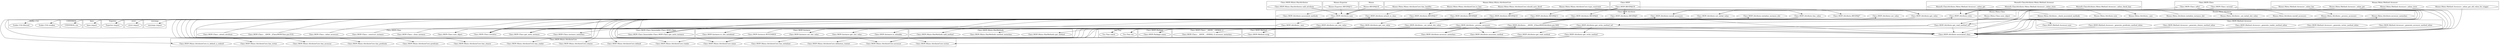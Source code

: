 digraph {
graph [overlap=false]
subgraph cluster_warnings {
	label="warnings";
	"warnings::import";
}
subgraph cluster_Moose_Exporter {
	label="Moose::Exporter";
	"Moose::Exporter::BEGIN@11";
}
subgraph cluster_Class_MOP_Mixin_HasMethods {
	label="Class::MOP::Mixin::HasMethods";
	"Class::MOP::Mixin::HasMethods::add_method";
	"Class::MOP::Mixin::HasMethods::method_metaclass";
	"Class::MOP::Mixin::HasMethods::get_method";
}
subgraph cluster_Moose {
	label="Moose";
	"Moose::BEGIN@18";
}
subgraph cluster_MooseX_ClassAttribute_Meta_Method_Accessor {
	label="MooseX::ClassAttribute::Meta::Method::Accessor";
	"MooseX::ClassAttribute::Meta::Method::Accessor::_inline_store";
	"MooseX::ClassAttribute::Meta::Method::Accessor::_inline_get";
	"MooseX::ClassAttribute::Meta::Method::Accessor::_inline_check_lazy";
}
subgraph cluster_Moose_Meta_Mixin_AttributeCore {
	label="Moose::Meta::Mixin::AttributeCore";
	"Moose::Meta::Mixin::AttributeCore::type_constraint";
	"Moose::Meta::Mixin::AttributeCore::should_auto_deref";
	"Moose::Meta::Mixin::AttributeCore::is_lazy";
	"Moose::Meta::Mixin::AttributeCore::has_handles";
}
subgraph cluster_Try_Tiny {
	label="Try::Tiny";
	"Try::Tiny::catch";
	"Try::Tiny::try";
}
subgraph cluster_Scalar_Util {
	label="Scalar::Util";
	"Scalar::Util::blessed";
	"Scalar::Util::weaken";
}
subgraph cluster_UNIVERSAL {
	label="UNIVERSAL";
	"UNIVERSAL::isa";
}
subgraph cluster_Moose_Meta_Class {
	label="Moose::Meta::Class";
	"Moose::Meta::Class::new_object";
}
subgraph cluster_Class_MOP_Method_Accessor {
	label="Class::MOP::Method::Accessor";
	"Class::MOP::Method::Accessor::_generate_accessor_method_inline";
	"Class::MOP::Method::Accessor::_generate_writer_method_inline";
	"Class::MOP::Method::Accessor::_generate_reader_method_inline";
	"Class::MOP::Method::Accessor::_generate_clearer_method_inline";
	"Class::MOP::Method::Accessor::new";
	"Class::MOP::Method::Accessor::_generate_predicate_method_inline";
}
subgraph cluster_base {
	label="base";
	"base::import";
}
subgraph cluster_strict {
	label="strict";
	"strict::import";
}
subgraph cluster_Class_MOP_Class {
	label="Class::MOP::Class";
	"Class::MOP::Class::_attach_attribute";
	"Class::MOP::Class::initialize";
	"Class::MOP::Class::_clone_instance";
	"Class::MOP::Class::instance_metaclass";
	"Class::MOP::Class::_construct_instance";
	"Class::MOP::Class::__ANON__[Class/MOP/Class.pm:515]";
	"Class::MOP::Class::get_meta_instance";
	"Class::MOP::Class::_inline_accessors";
	"Class::MOP::Class::new_object";
}
subgraph cluster_Class_MOP_Instance {
	label="Class::MOP::Instance";
	"Class::MOP::Instance::BUILDARGS";
	"Class::MOP::Instance::get_slot_value";
	"Class::MOP::Instance::set_slot_value";
	"Class::MOP::Instance::is_slot_initialized";
	"Class::MOP::Instance::is_inlinable";
}
subgraph cluster_Class_MOP {
	label="Class::MOP";
	"Class::MOP::BEGIN@19";
}
subgraph cluster_Exporter {
	label="Exporter";
	"Exporter::import";
}
subgraph cluster_Class_MOP_Class_Immutable_Class_MOP_Class {
	label="Class::MOP::Class::Immutable::Class::MOP::Class";
	"Class::MOP::Class::Immutable::Class::MOP::Class::get_meta_instance";
}
subgraph cluster_Class_MOP_Attribute {
	label="Class::MOP::Attribute";
	"Class::MOP::Attribute::attach_to_class";
	"Class::MOP::Attribute::BEGIN@5";
	"Class::MOP::Attribute::associated_methods";
	"Class::MOP::Attribute::_new";
	"Class::MOP::Attribute::associate_method";
	"Class::MOP::Attribute::has_value";
	"Class::MOP::Attribute::set_initial_value";
	"Class::MOP::Attribute::get_value";
	"Class::MOP::Attribute::BEGIN@17";
	"Class::MOP::Attribute::BEGIN@10";
	"Class::MOP::Attribute::__ANON__[Class/MOP/Attribute.pm:340]";
	"Class::MOP::Attribute::slots";
	"Class::MOP::Attribute::new";
	"Class::MOP::Attribute::set_value";
	"Class::MOP::Attribute::BEGIN@4";
	"Class::MOP::Attribute::associated_class";
	"Class::MOP::Attribute::get_write_method";
	"Class::MOP::Attribute::BEGIN@11";
	"Class::MOP::Attribute::BEGIN@7";
	"Class::MOP::Attribute::set_raw_value";
	"Class::MOP::Attribute::accessor_metaclass";
	"Class::MOP::Attribute::install_accessors";
	"Class::MOP::Attribute::_set_initial_slot_value";
	"Class::MOP::Attribute::get_read_method_ref";
	"Class::MOP::Attribute::get_raw_value";
	"Class::MOP::Attribute::_process_accessors";
	"Class::MOP::Attribute::BEGIN@9";
	"Class::MOP::Attribute::get_write_method_ref";
	"Class::MOP::Attribute::initialize_instance_slot";
	"Class::MOP::Attribute::get_read_method";
}
subgraph cluster_Class_MOP_Class_ {
	label="Class::MOP::Class:";
	"Class::MOP::Class:::after";
	"Class::MOP::Class:::around";
}
subgraph cluster_Class_MOP_Package {
	label="Class::MOP::Package";
	"Class::MOP::Package::name";
}
subgraph cluster_Class_MOP_Class___ANON___SERIAL_2 {
	label="Class::MOP::Class::__ANON__::SERIAL::2";
	"Class::MOP::Class::__ANON__::SERIAL::2::accessor_metaclass";
}
subgraph cluster_Moose_Meta_Attribute {
	label="Moose::Meta::Attribute";
	"Moose::Meta::Attribute::accessor_metaclass";
	"Moose::Meta::Attribute::initialize_instance_slot";
	"Moose::Meta::Attribute::_new";
	"Moose::Meta::Attribute::_set_initial_slot_value";
	"Moose::Meta::Attribute::new";
	"Moose::Meta::Attribute::_process_accessors";
	"Moose::Meta::Attribute::_check_associated_methods";
	"Moose::Meta::Attribute::install_accessors";
}
subgraph cluster_Class_MOP_Mixin_AttributeCore {
	label="Class::MOP::Mixin::AttributeCore";
	"Class::MOP::Mixin::AttributeCore::definition_context";
	"Class::MOP::Mixin::AttributeCore::has_writer";
	"Class::MOP::Mixin::AttributeCore::predicate";
	"Class::MOP::Mixin::AttributeCore::reader";
	"Class::MOP::Mixin::AttributeCore::accessor";
	"Class::MOP::Mixin::AttributeCore::default";
	"Class::MOP::Mixin::AttributeCore::has_initializer";
	"Class::MOP::Mixin::AttributeCore::has_clearer";
	"Class::MOP::Mixin::AttributeCore::has_accessor";
	"Class::MOP::Mixin::AttributeCore::has_predicate";
	"Class::MOP::Mixin::AttributeCore::writer";
	"Class::MOP::Mixin::AttributeCore::clearer";
	"Class::MOP::Mixin::AttributeCore::name";
	"Class::MOP::Mixin::AttributeCore::has_reader";
	"Class::MOP::Mixin::AttributeCore::is_default_a_coderef";
}
subgraph cluster_Class_MOP_Mixin_HasAttributes {
	label="Class::MOP::Mixin::HasAttributes";
	"Class::MOP::Mixin::HasAttributes::add_attribute";
}
subgraph cluster_Moose_Meta_Method_Accessor {
	label="Moose::Meta::Method::Accessor";
	"Moose::Meta::Method::Accessor::_inline_has";
	"Moose::Meta::Method::Accessor::_inline_get";
	"Moose::Meta::Method::Accessor::_inline_store";
	"Moose::Meta::Method::Accessor::_inline_get_old_value_for_trigger";
}
subgraph cluster_Class_MOP_Method {
	label="Class::MOP::Method";
	"Class::MOP::Method::wrap";
}
"Class::MOP::Attribute::install_accessors" -> "Class::MOP::Mixin::AttributeCore::predicate";
"Class::MOP::Attribute::new" -> "Class::MOP::Attribute::_new";
"Moose::Meta::Mixin::AttributeCore::has_handles" -> "Class::MOP::Attribute::has_value";
"Class::MOP::Attribute::_process_accessors" -> "Class::MOP::Instance::is_inlinable";
"Class::MOP::BEGIN@19" -> "Class::MOP::Attribute::BEGIN@10";
"Class::MOP::Attribute::_process_accessors" -> "Try::Tiny::try";
"Class::MOP::Class::_clone_instance" -> "Class::MOP::Attribute::set_value";
"Class::MOP::BEGIN@19" -> "Class::MOP::Attribute::BEGIN@11";
"Class::MOP::Attribute::_process_accessors" -> "Class::MOP::Method::wrap";
"Class::MOP::Attribute::get_write_method_ref" -> "Class::MOP::Method::wrap";
"Class::MOP::Attribute::install_accessors" -> "Class::MOP::Mixin::AttributeCore::has_predicate";
"Class::MOP::Attribute::BEGIN@10" -> "Exporter::import";
"Class::MOP::Attribute::BEGIN@11" -> "Exporter::import";
"Class::MOP::Attribute::BEGIN@9" -> "Exporter::import";
"Class::MOP::Attribute::_process_accessors" -> "Class::MOP::Class::instance_metaclass";
"Class::MOP::Attribute::install_accessors" -> "Moose::Meta::Attribute::_process_accessors";
"Class::MOP::Attribute::__ANON__[Class/MOP/Attribute.pm:340]" -> "Moose::Meta::Attribute::accessor_metaclass";
"Class::MOP::BEGIN@19" -> "Class::MOP::Attribute::BEGIN@7";
"Class::MOP::Attribute::get_read_method_ref" -> "Class::MOP::Mixin::HasMethods::get_method";
"Class::MOP::Attribute::install_accessors" -> "Class::MOP::Mixin::AttributeCore::has_clearer";
"Class::MOP::Attribute::install_accessors" -> "Class::MOP::Attribute::_process_accessors";
"Moose::Meta::Attribute::_process_accessors" -> "Class::MOP::Attribute::_process_accessors";
"Class::MOP::Attribute::get_write_method_ref" -> "Class::MOP::Mixin::HasMethods::method_metaclass";
"Class::MOP::Attribute::__ANON__[Class/MOP/Attribute.pm:340]" -> "Class::MOP::Class::__ANON__::SERIAL::2::accessor_metaclass";
"Class::MOP::Attribute::_process_accessors" -> "Class::MOP::Attribute::associate_method";
"Class::MOP::Class:::after" -> "Class::MOP::Attribute::associate_method";
"Class::MOP::Attribute::set_raw_value" -> "Class::MOP::Instance::set_slot_value";
"Class::MOP::Attribute::_set_initial_slot_value" -> "Class::MOP::Instance::set_slot_value";
"Class::MOP::Attribute::attach_to_class" -> "Scalar::Util::blessed";
"Class::MOP::Attribute::new" -> "Class::MOP::Mixin::AttributeCore::is_default_a_coderef";
"Class::MOP::Attribute::_process_accessors" -> "Class::MOP::Mixin::AttributeCore::definition_context";
"Class::MOP::Attribute::get_raw_value" -> "Class::MOP::Instance::get_slot_value";
"Class::MOP::Attribute::install_accessors" -> "Class::MOP::Mixin::AttributeCore::writer";
"Class::MOP::Attribute::get_write_method" -> "Class::MOP::Mixin::AttributeCore::writer";
"MooseX::ClassAttribute::Meta::Method::Accessor::_inline_get" -> "Class::MOP::Attribute::slots";
"MooseX::ClassAttribute::Meta::Method::Accessor::_inline_store" -> "Class::MOP::Attribute::slots";
"Moose::Meta::Method::Accessor::_inline_has" -> "Class::MOP::Attribute::slots";
"Class::MOP::Instance::BUILDARGS" -> "Class::MOP::Attribute::slots";
"Moose::Meta::Method::Accessor::_inline_get" -> "Class::MOP::Attribute::slots";
"Moose::Meta::Method::Accessor::_inline_store" -> "Class::MOP::Attribute::slots";
"Try::Tiny::try" -> "Class::MOP::Attribute::__ANON__[Class/MOP/Attribute.pm:340]";
"Class::MOP::BEGIN@19" -> "Class::MOP::Attribute::BEGIN@4";
"Class::MOP::Attribute::install_accessors" -> "Class::MOP::Mixin::AttributeCore::reader";
"Class::MOP::Attribute::get_read_method" -> "Class::MOP::Mixin::AttributeCore::reader";
"Class::MOP::Attribute::set_value" -> "Class::MOP::Attribute::set_raw_value";
"Class::MOP::Attribute::initialize_instance_slot" -> "Class::MOP::Mixin::AttributeCore::default";
"Class::MOP::Attribute::initialize_instance_slot" -> "Class::MOP::Attribute::_set_initial_slot_value";
"Class::MOP::Attribute::new" -> "Moose::Meta::Attribute::_new";
"Class::MOP::Attribute::get_value" -> "Class::MOP::Attribute::get_raw_value";
"Class::MOP::Class::_construct_instance" -> "Class::MOP::Attribute::initialize_instance_slot";
"Class::MOP::Attribute::_process_accessors" -> "Try::Tiny::catch";
"Class::MOP::Attribute::attach_to_class" -> "Scalar::Util::weaken";
"Class::MOP::Attribute::get_write_method_ref" -> "Class::MOP::Attribute::get_write_method";
"Class::MOP::Attribute::install_accessors" -> "Class::MOP::Mixin::AttributeCore::has_writer";
"Class::MOP::Class:::after" -> "Class::MOP::Attribute::get_write_method_ref";
"Class::MOP::Attribute::_set_initial_slot_value" -> "Class::MOP::Mixin::AttributeCore::has_initializer";
"Class::MOP::Attribute::BEGIN@17" -> "base::import";
"Class::MOP::Attribute::install_accessors" -> "Class::MOP::Mixin::AttributeCore::has_accessor";
"Class::MOP::Attribute::attach_to_class" -> "UNIVERSAL::isa";
"Class::MOP::BEGIN@19" -> "Class::MOP::Attribute::BEGIN@17";
"Moose::Meta::Method::Accessor::_inline_has" -> "Class::MOP::Attribute::associated_class";
"MooseX::ClassAttribute::Meta::Method::Accessor::_inline_check_lazy" -> "Class::MOP::Attribute::associated_class";
"Class::MOP::Class:::after" -> "Class::MOP::Attribute::associated_class";
"Class::MOP::Method::Accessor::_generate_clearer_method_inline" -> "Class::MOP::Attribute::associated_class";
"Moose::Meta::Attribute::_process_accessors" -> "Class::MOP::Attribute::associated_class";
"MooseX::ClassAttribute::Meta::Method::Accessor::_inline_store" -> "Class::MOP::Attribute::associated_class";
"Class::MOP::Attribute::__ANON__[Class/MOP/Attribute.pm:340]" -> "Class::MOP::Attribute::associated_class";
"Moose::Meta::Method::Accessor::_inline_store" -> "Class::MOP::Attribute::associated_class";
"MooseX::ClassAttribute::Meta::Method::Accessor::_inline_get" -> "Class::MOP::Attribute::associated_class";
"Class::MOP::Method::Accessor::_generate_accessor_method_inline" -> "Class::MOP::Attribute::associated_class";
"Class::MOP::Method::Accessor::_generate_writer_method_inline" -> "Class::MOP::Attribute::associated_class";
"Class::MOP::Attribute::install_accessors" -> "Class::MOP::Attribute::associated_class";
"Class::MOP::Attribute::get_read_method_ref" -> "Class::MOP::Attribute::associated_class";
"Class::MOP::Attribute::_process_accessors" -> "Class::MOP::Attribute::associated_class";
"Moose::Meta::Method::Accessor::_inline_get" -> "Class::MOP::Attribute::associated_class";
"Class::MOP::Attribute::get_write_method_ref" -> "Class::MOP::Attribute::associated_class";
"Class::MOP::Method::Accessor::_generate_reader_method_inline" -> "Class::MOP::Attribute::associated_class";
"Class::MOP::Class:::around" -> "Class::MOP::Attribute::associated_class";
"Moose::Meta::Method::Accessor::_inline_get_old_value_for_trigger" -> "Class::MOP::Attribute::associated_class";
"Class::MOP::Method::Accessor::_generate_predicate_method_inline" -> "Class::MOP::Attribute::associated_class";
"Class::MOP::Attribute::install_accessors" -> "Class::MOP::Mixin::AttributeCore::has_reader";
"Class::MOP::Attribute::set_initial_value" -> "Class::MOP::Class::Immutable::Class::MOP::Class::get_meta_instance";
"Class::MOP::Attribute::set_raw_value" -> "Class::MOP::Class::Immutable::Class::MOP::Class::get_meta_instance";
"Class::MOP::Attribute::has_value" -> "Class::MOP::Class::Immutable::Class::MOP::Class::get_meta_instance";
"Class::MOP::Attribute::get_raw_value" -> "Class::MOP::Class::Immutable::Class::MOP::Class::get_meta_instance";
"Class::MOP::Attribute::_process_accessors" -> "Class::MOP::Attribute::accessor_metaclass";
"Class::MOP::Attribute::__ANON__[Class/MOP/Attribute.pm:340]" -> "Class::MOP::Attribute::accessor_metaclass";
"Class::MOP::Attribute::BEGIN@5" -> "warnings::import";
"Class::MOP::Attribute::install_accessors" -> "Class::MOP::Mixin::HasMethods::add_method";
"Class::MOP::Attribute::_new" -> "Class::MOP::Class::new_object";
"Class::MOP::Class::_attach_attribute" -> "Class::MOP::Attribute::attach_to_class";
"Class::MOP::Class:::around" -> "Class::MOP::Attribute::attach_to_class";
"Moose::Exporter::BEGIN@11" -> "Class::MOP::Attribute::new";
"Moose::BEGIN@18" -> "Class::MOP::Attribute::new";
"Class::MOP::Mixin::HasAttributes::add_attribute" -> "Class::MOP::Attribute::new";
"Moose::Meta::Attribute::new" -> "Class::MOP::Attribute::new";
"Class::MOP::Attribute::has_value" -> "Class::MOP::Mixin::AttributeCore::name";
"Class::MOP::Attribute::__ANON__[Class/MOP/Attribute.pm:340]" -> "Class::MOP::Mixin::AttributeCore::name";
"Class::MOP::Attribute::slots" -> "Class::MOP::Mixin::AttributeCore::name";
"Class::MOP::Attribute::set_raw_value" -> "Class::MOP::Mixin::AttributeCore::name";
"Class::MOP::Attribute::_set_initial_slot_value" -> "Class::MOP::Mixin::AttributeCore::name";
"Class::MOP::Attribute::get_raw_value" -> "Class::MOP::Mixin::AttributeCore::name";
"Class::MOP::Attribute::install_accessors" -> "Class::MOP::Mixin::AttributeCore::clearer";
"Class::MOP::Class::__ANON__[Class/MOP/Class.pm:515]" -> "Class::MOP::Attribute::install_accessors";
"Moose::Meta::Attribute::install_accessors" -> "Class::MOP::Attribute::install_accessors";
"Class::MOP::Class::_inline_accessors" -> "Class::MOP::Attribute::install_accessors";
"Class::MOP::Attribute::has_value" -> "Class::MOP::Instance::is_slot_initialized";
"Class::MOP::Class:::after" -> "Class::MOP::Attribute::get_read_method_ref";
"Moose::Meta::Class::new_object" -> "Class::MOP::Attribute::get_read_method_ref";
"Class::MOP::BEGIN@19" -> "Class::MOP::Attribute::BEGIN@9";
"Class::MOP::Attribute::__ANON__[Class/MOP/Attribute.pm:340]" -> "Class::MOP::Package::name";
"Class::MOP::Attribute::_process_accessors" -> "Class::MOP::Package::name";
"Class::MOP::Attribute::get_write_method_ref" -> "Class::MOP::Package::name";
"Moose::Meta::Attribute::_check_associated_methods" -> "Class::MOP::Attribute::associated_methods";
"Class::MOP::BEGIN@19" -> "Class::MOP::Attribute::BEGIN@5";
"Class::MOP::Attribute::_new" -> "Class::MOP::Class::initialize";
"Class::MOP::Attribute::has_value" -> "Class::MOP::Class::initialize";
"Class::MOP::Attribute::set_initial_value" -> "Class::MOP::Class::initialize";
"Class::MOP::Attribute::set_raw_value" -> "Class::MOP::Class::initialize";
"Class::MOP::Attribute::get_raw_value" -> "Class::MOP::Class::initialize";
"Class::MOP::Attribute::set_initial_value" -> "Moose::Meta::Attribute::_set_initial_slot_value";
"Moose::Meta::Mixin::AttributeCore::should_auto_deref" -> "Class::MOP::Attribute::get_value";
"Moose::Meta::Mixin::AttributeCore::type_constraint" -> "Class::MOP::Attribute::get_value";
"Moose::Meta::Mixin::AttributeCore::is_lazy" -> "Class::MOP::Attribute::get_value";
"Moose::Meta::Attribute::initialize_instance_slot" -> "Class::MOP::Attribute::set_initial_value";
"Class::MOP::Attribute::set_raw_value" -> "Class::MOP::Class::get_meta_instance";
"Class::MOP::Attribute::has_value" -> "Class::MOP::Class::get_meta_instance";
"Class::MOP::Attribute::get_raw_value" -> "Class::MOP::Class::get_meta_instance";
"Class::MOP::Attribute::set_initial_value" -> "Class::MOP::Class::get_meta_instance";
"Class::MOP::Attribute::install_accessors" -> "Class::MOP::Mixin::AttributeCore::accessor";
"Class::MOP::Attribute::get_read_method" -> "Class::MOP::Mixin::AttributeCore::accessor";
"Class::MOP::Attribute::get_write_method" -> "Class::MOP::Mixin::AttributeCore::accessor";
"Class::MOP::Attribute::BEGIN@4" -> "strict::import";
"Class::MOP::Attribute::__ANON__[Class/MOP/Attribute.pm:340]" -> "Class::MOP::Method::Accessor::new";
"Class::MOP::Attribute::get_read_method_ref" -> "Class::MOP::Attribute::get_read_method";
}
